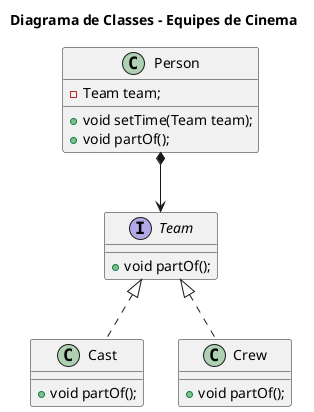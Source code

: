 @startuml EquipeCinema

title Diagrama de Classes - Equipes de Cinema

interface Team {
  + void partOf();
}

class Cast implements Team {
  + void partOf();
}

class Crew implements Team {
  + void partOf();
}

class Person {
    - Team team;
    + void setTime(Team team);
    + void partOf();
}

Person *--> Team

@enduml